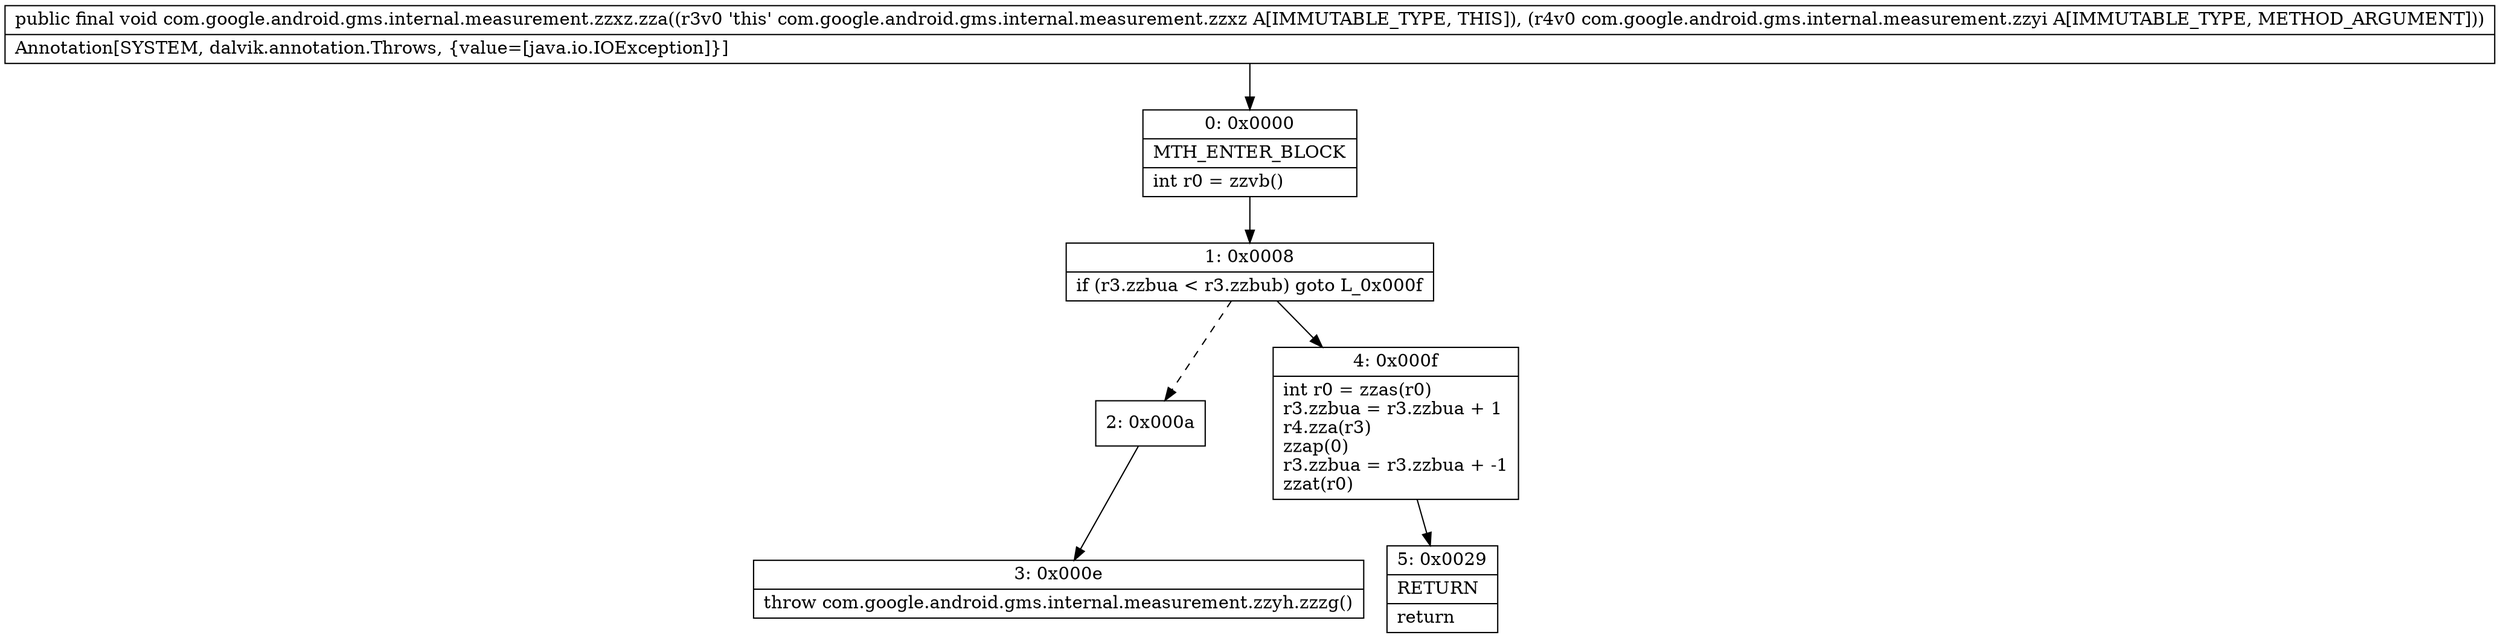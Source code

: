 digraph "CFG forcom.google.android.gms.internal.measurement.zzxz.zza(Lcom\/google\/android\/gms\/internal\/measurement\/zzyi;)V" {
Node_0 [shape=record,label="{0\:\ 0x0000|MTH_ENTER_BLOCK\l|int r0 = zzvb()\l}"];
Node_1 [shape=record,label="{1\:\ 0x0008|if (r3.zzbua \< r3.zzbub) goto L_0x000f\l}"];
Node_2 [shape=record,label="{2\:\ 0x000a}"];
Node_3 [shape=record,label="{3\:\ 0x000e|throw com.google.android.gms.internal.measurement.zzyh.zzzg()\l}"];
Node_4 [shape=record,label="{4\:\ 0x000f|int r0 = zzas(r0)\lr3.zzbua = r3.zzbua + 1\lr4.zza(r3)\lzzap(0)\lr3.zzbua = r3.zzbua + \-1\lzzat(r0)\l}"];
Node_5 [shape=record,label="{5\:\ 0x0029|RETURN\l|return\l}"];
MethodNode[shape=record,label="{public final void com.google.android.gms.internal.measurement.zzxz.zza((r3v0 'this' com.google.android.gms.internal.measurement.zzxz A[IMMUTABLE_TYPE, THIS]), (r4v0 com.google.android.gms.internal.measurement.zzyi A[IMMUTABLE_TYPE, METHOD_ARGUMENT]))  | Annotation[SYSTEM, dalvik.annotation.Throws, \{value=[java.io.IOException]\}]\l}"];
MethodNode -> Node_0;
Node_0 -> Node_1;
Node_1 -> Node_2[style=dashed];
Node_1 -> Node_4;
Node_2 -> Node_3;
Node_4 -> Node_5;
}

